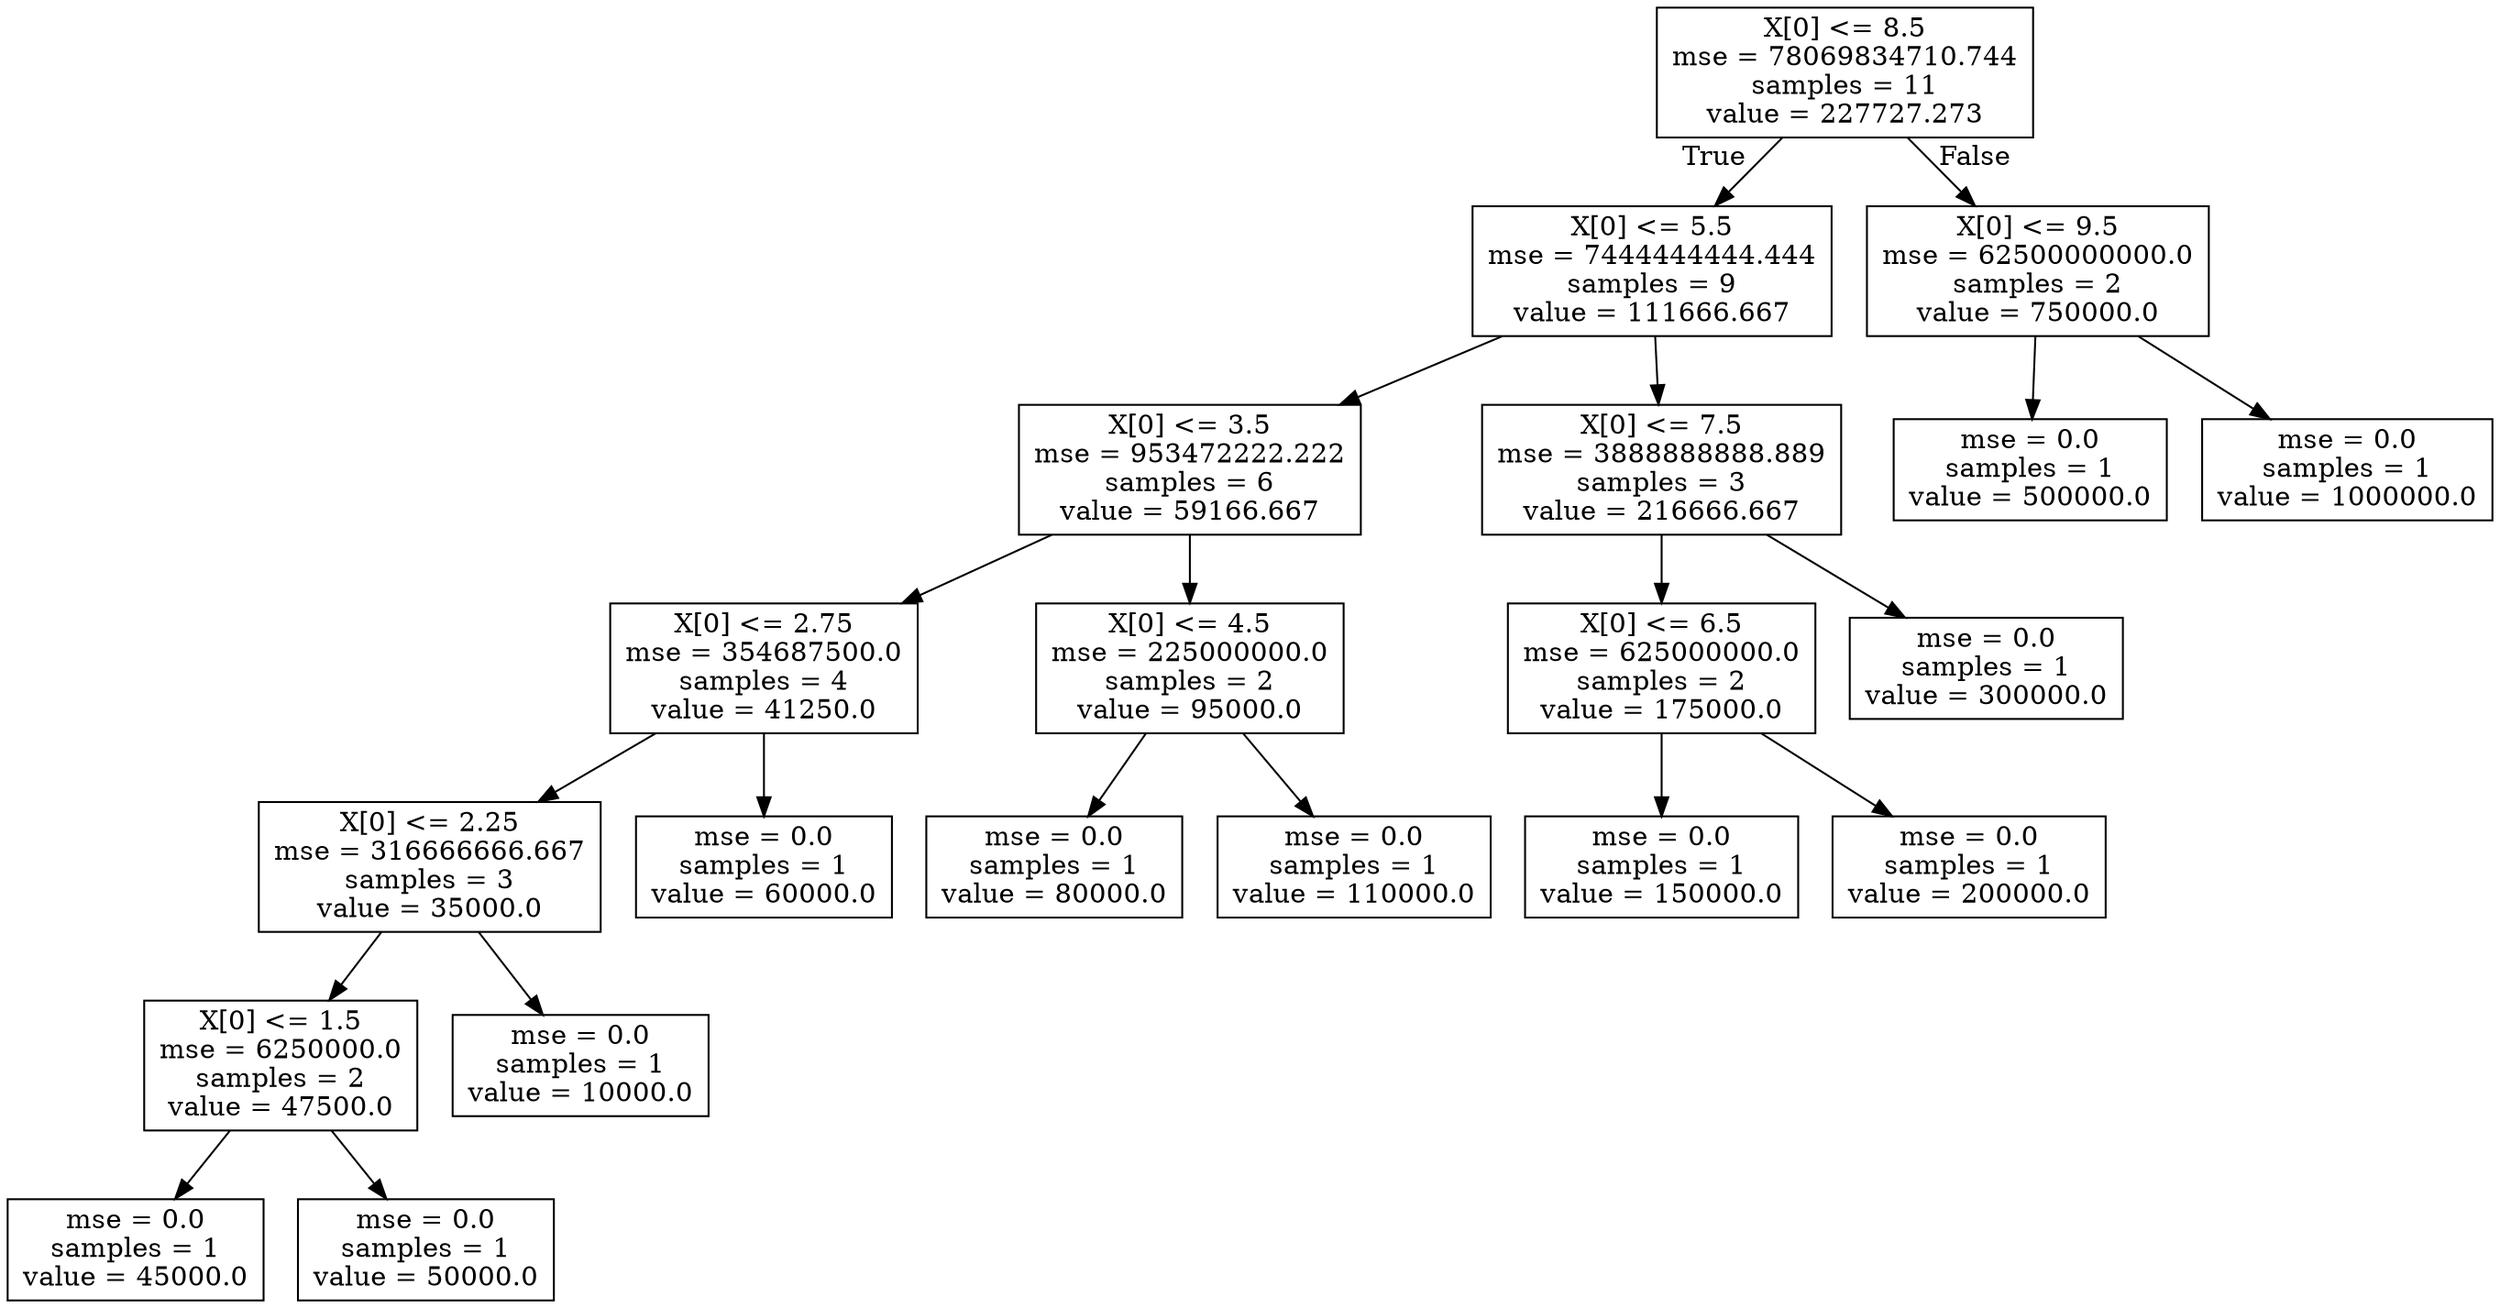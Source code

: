 digraph Tree {
node [shape=box] ;
0 [label="X[0] <= 8.5\nmse = 78069834710.744\nsamples = 11\nvalue = 227727.273"] ;
1 [label="X[0] <= 5.5\nmse = 7444444444.444\nsamples = 9\nvalue = 111666.667"] ;
0 -> 1 [labeldistance=2.5, labelangle=45, headlabel="True"] ;
2 [label="X[0] <= 3.5\nmse = 953472222.222\nsamples = 6\nvalue = 59166.667"] ;
1 -> 2 ;
3 [label="X[0] <= 2.75\nmse = 354687500.0\nsamples = 4\nvalue = 41250.0"] ;
2 -> 3 ;
4 [label="X[0] <= 2.25\nmse = 316666666.667\nsamples = 3\nvalue = 35000.0"] ;
3 -> 4 ;
5 [label="X[0] <= 1.5\nmse = 6250000.0\nsamples = 2\nvalue = 47500.0"] ;
4 -> 5 ;
6 [label="mse = 0.0\nsamples = 1\nvalue = 45000.0"] ;
5 -> 6 ;
7 [label="mse = 0.0\nsamples = 1\nvalue = 50000.0"] ;
5 -> 7 ;
8 [label="mse = 0.0\nsamples = 1\nvalue = 10000.0"] ;
4 -> 8 ;
9 [label="mse = 0.0\nsamples = 1\nvalue = 60000.0"] ;
3 -> 9 ;
10 [label="X[0] <= 4.5\nmse = 225000000.0\nsamples = 2\nvalue = 95000.0"] ;
2 -> 10 ;
11 [label="mse = 0.0\nsamples = 1\nvalue = 80000.0"] ;
10 -> 11 ;
12 [label="mse = 0.0\nsamples = 1\nvalue = 110000.0"] ;
10 -> 12 ;
13 [label="X[0] <= 7.5\nmse = 3888888888.889\nsamples = 3\nvalue = 216666.667"] ;
1 -> 13 ;
14 [label="X[0] <= 6.5\nmse = 625000000.0\nsamples = 2\nvalue = 175000.0"] ;
13 -> 14 ;
15 [label="mse = 0.0\nsamples = 1\nvalue = 150000.0"] ;
14 -> 15 ;
16 [label="mse = 0.0\nsamples = 1\nvalue = 200000.0"] ;
14 -> 16 ;
17 [label="mse = 0.0\nsamples = 1\nvalue = 300000.0"] ;
13 -> 17 ;
18 [label="X[0] <= 9.5\nmse = 62500000000.0\nsamples = 2\nvalue = 750000.0"] ;
0 -> 18 [labeldistance=2.5, labelangle=-45, headlabel="False"] ;
19 [label="mse = 0.0\nsamples = 1\nvalue = 500000.0"] ;
18 -> 19 ;
20 [label="mse = 0.0\nsamples = 1\nvalue = 1000000.0"] ;
18 -> 20 ;
}